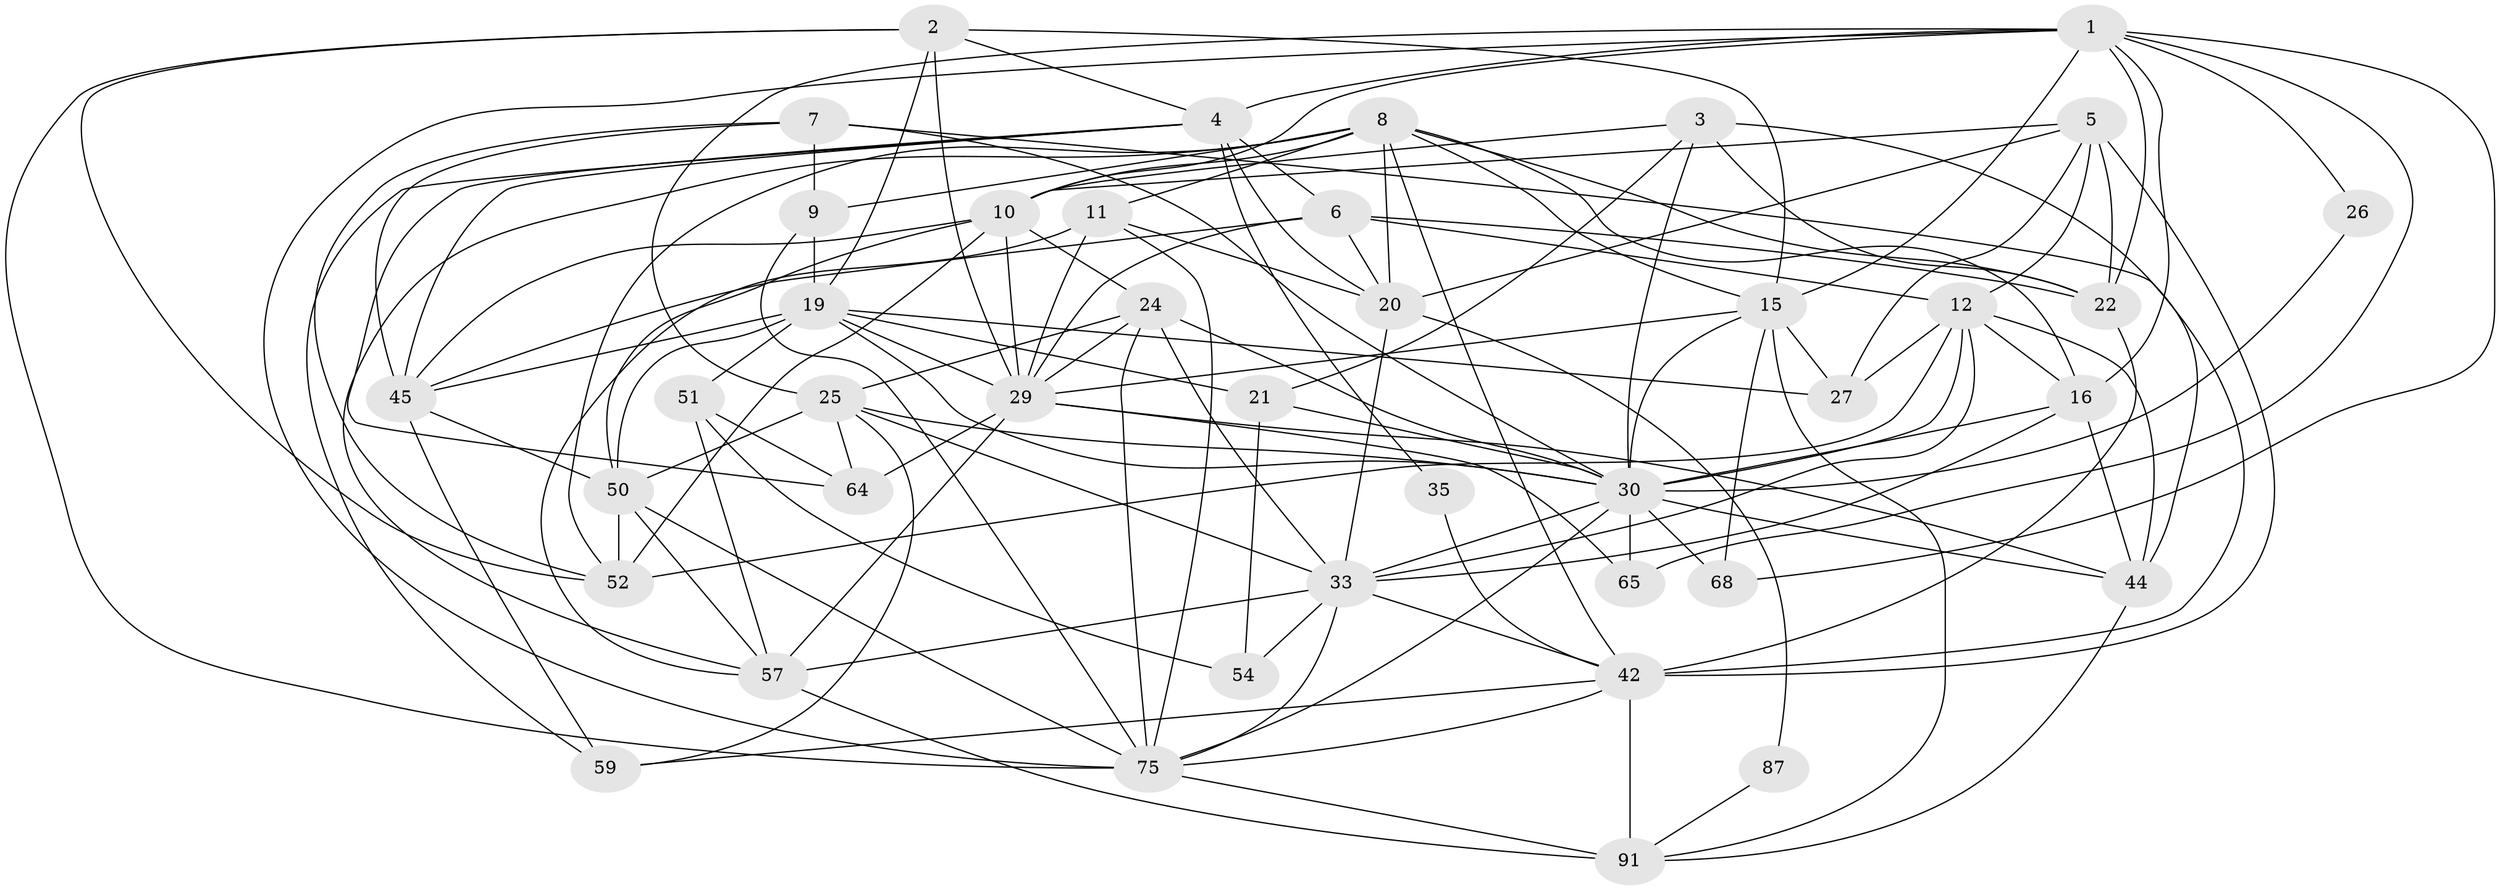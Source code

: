 // original degree distribution, {3: 0.25, 5: 0.2403846153846154, 4: 0.2980769230769231, 6: 0.0673076923076923, 2: 0.11538461538461539, 7: 0.009615384615384616, 8: 0.019230769230769232}
// Generated by graph-tools (version 1.1) at 2025/18/03/04/25 18:18:53]
// undirected, 41 vertices, 130 edges
graph export_dot {
graph [start="1"]
  node [color=gray90,style=filled];
  1 [super="+62+82"];
  2 [super="+36"];
  3 [super="+76"];
  4 [super="+34+66+31"];
  5 [super="+13+55"];
  6 [super="+77+47"];
  7 [super="+14"];
  8 [super="+103+18"];
  9 [super="+92"];
  10 [super="+49"];
  11 [super="+69"];
  12 [super="+23"];
  15 [super="+17+58+28"];
  16 [super="+63"];
  19 [super="+46"];
  20 [super="+98"];
  21 [super="+84"];
  22 [super="+85"];
  24 [super="+60"];
  25 [super="+88"];
  26;
  27 [super="+89"];
  29 [super="+37+67"];
  30 [super="+38"];
  33 [super="+73+99"];
  35;
  42 [super="+43+80"];
  44 [super="+48"];
  45 [super="+56+93"];
  50 [super="+100"];
  51;
  52 [super="+83+81"];
  54;
  57 [super="+95"];
  59 [super="+104"];
  64 [super="+74"];
  65;
  68;
  75 [super="+79"];
  87;
  91 [super="+102+94"];
  1 -- 15;
  1 -- 65;
  1 -- 4;
  1 -- 68;
  1 -- 10;
  1 -- 16;
  1 -- 25;
  1 -- 26;
  1 -- 75;
  1 -- 22;
  2 -- 4;
  2 -- 15 [weight=2];
  2 -- 19;
  2 -- 52;
  2 -- 75;
  2 -- 29 [weight=2];
  3 -- 21;
  3 -- 30;
  3 -- 10;
  3 -- 42;
  3 -- 22;
  4 -- 35;
  4 -- 20;
  4 -- 6 [weight=2];
  4 -- 45;
  4 -- 64;
  4 -- 59;
  5 -- 42;
  5 -- 22 [weight=2];
  5 -- 20;
  5 -- 12;
  5 -- 27;
  5 -- 10;
  6 -- 12;
  6 -- 45 [weight=2];
  6 -- 22 [weight=2];
  6 -- 20;
  6 -- 29;
  7 -- 30;
  7 -- 9;
  7 -- 52;
  7 -- 44;
  7 -- 45;
  8 -- 20;
  8 -- 52;
  8 -- 16;
  8 -- 9;
  8 -- 11;
  8 -- 15;
  8 -- 10;
  8 -- 57;
  8 -- 42;
  8 -- 22;
  9 -- 19;
  9 -- 75;
  10 -- 29;
  10 -- 50;
  10 -- 24 [weight=2];
  10 -- 52;
  10 -- 45;
  11 -- 75;
  11 -- 20;
  11 -- 57;
  11 -- 29;
  12 -- 27;
  12 -- 30 [weight=2];
  12 -- 33;
  12 -- 16;
  12 -- 52;
  12 -- 44;
  15 -- 68;
  15 -- 30;
  15 -- 27;
  15 -- 91;
  15 -- 29;
  16 -- 44 [weight=2];
  16 -- 33;
  16 -- 30;
  19 -- 50 [weight=2];
  19 -- 51;
  19 -- 21;
  19 -- 27;
  19 -- 30;
  19 -- 29;
  19 -- 45;
  20 -- 87;
  20 -- 33;
  21 -- 54;
  21 -- 30;
  22 -- 42;
  24 -- 75;
  24 -- 30;
  24 -- 33;
  24 -- 25;
  24 -- 29;
  25 -- 33;
  25 -- 30;
  25 -- 50;
  25 -- 59;
  25 -- 64;
  26 -- 30;
  29 -- 44;
  29 -- 65;
  29 -- 57;
  29 -- 64;
  30 -- 65;
  30 -- 33;
  30 -- 68;
  30 -- 75;
  30 -- 44;
  33 -- 75;
  33 -- 54;
  33 -- 57;
  33 -- 42;
  35 -- 42;
  42 -- 59;
  42 -- 91;
  42 -- 75;
  44 -- 91;
  45 -- 50;
  45 -- 59;
  50 -- 75;
  50 -- 52;
  50 -- 57;
  51 -- 54;
  51 -- 64;
  51 -- 57;
  57 -- 91 [weight=2];
  75 -- 91;
  87 -- 91;
}
